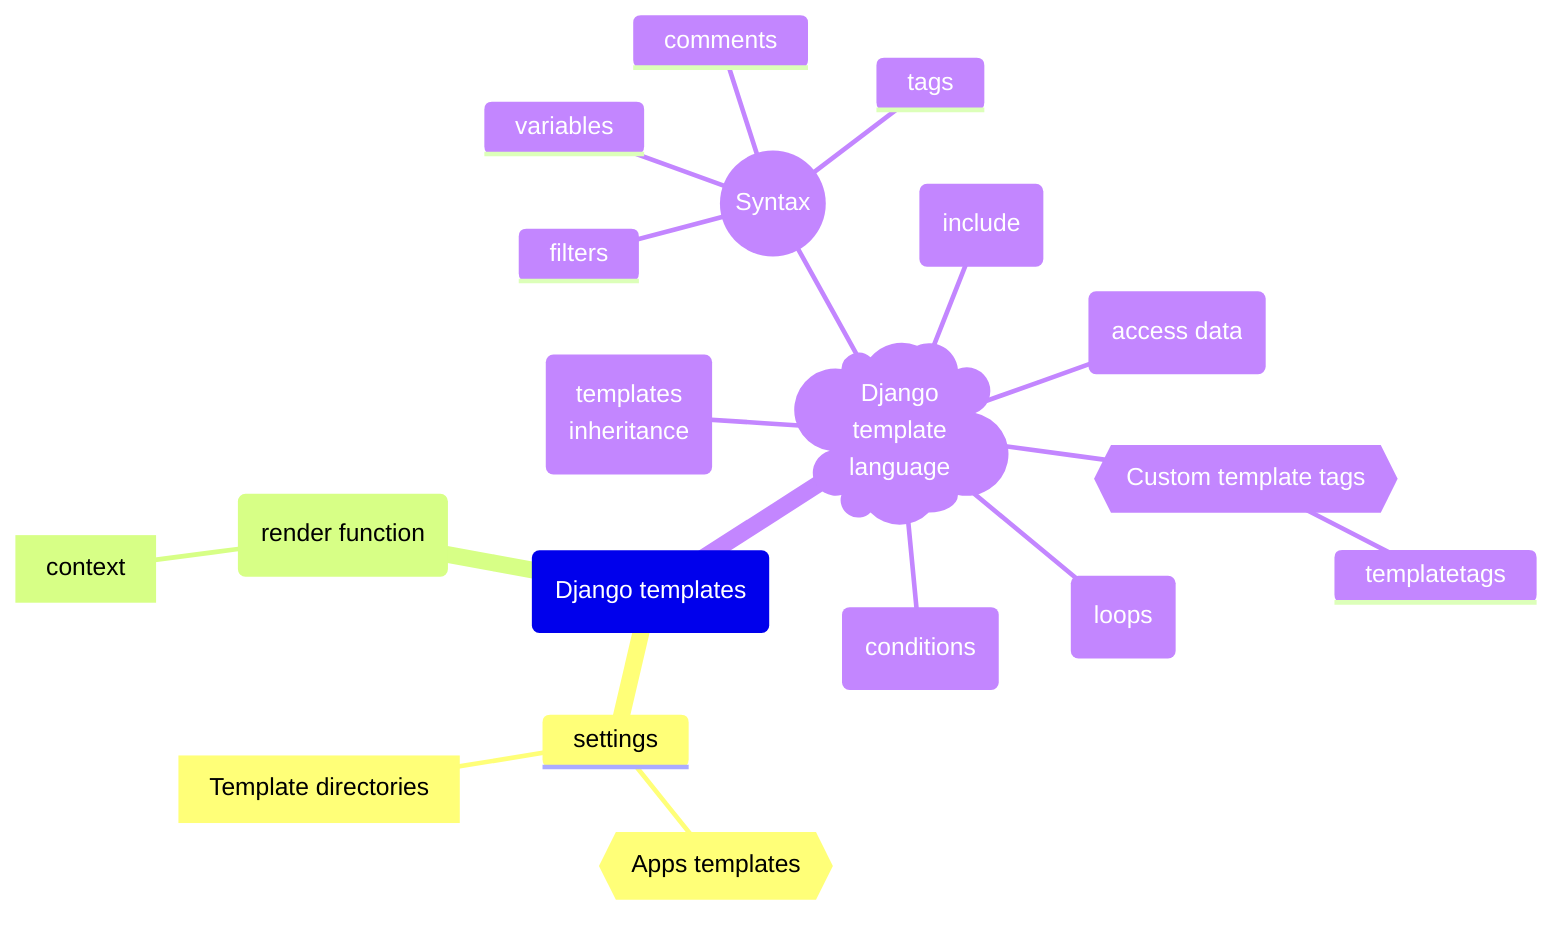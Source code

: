 ---
Django templates
---

mindmap
    root(Django templates)
        settings
        ::icon(fas fa-gear)
            ::[Template directories]
            ::icon(fas fa-folder)
            ::{{Apps templates}}
        render(render function)
            ctx[context]
        dtl)Django<br>template<br>language(
            syntax((Syntax))
                tags
                variables
                filters
                comments
            ::(access data)
            ::(conditions)
            ::(loops)
            ::(include)
            ::(templates<br>inheritance)
            ctg{{Custom template tags}}
                templatetags